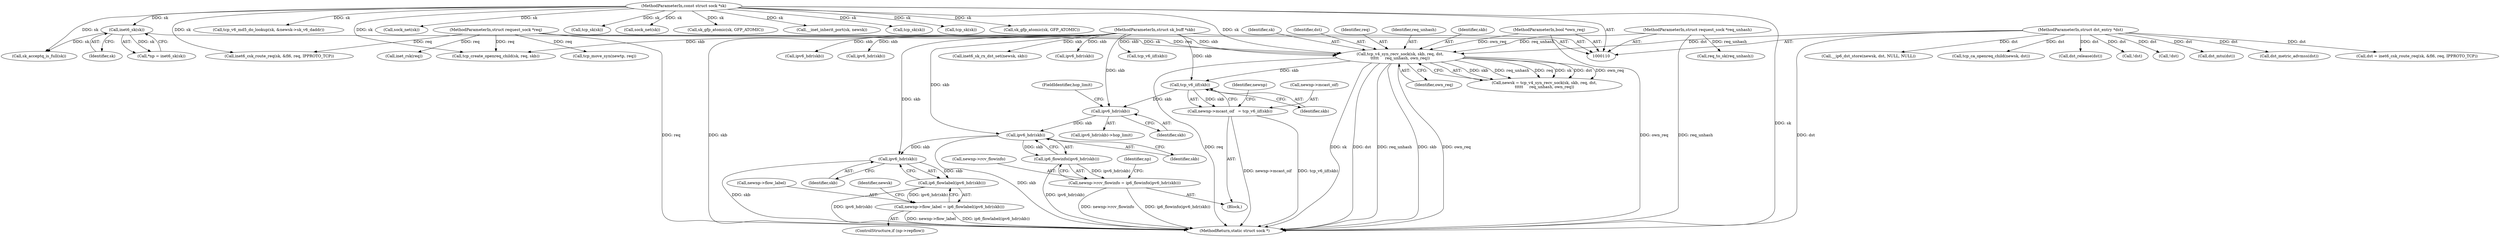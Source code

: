 digraph "0_linux_45f6fad84cc305103b28d73482b344d7f5b76f39_17@pointer" {
"1000234" [label="(Call,tcp_v6_iif(skb))"];
"1000142" [label="(Call,tcp_v4_syn_recv_sock(sk, skb, req, dst,\n\t\t\t\t\t     req_unhash, own_req))"];
"1000123" [label="(Call,inet6_sk(sk))"];
"1000111" [label="(MethodParameterIn,const struct sock *sk)"];
"1000112" [label="(MethodParameterIn,struct sk_buff *skb)"];
"1000113" [label="(MethodParameterIn,struct request_sock *req)"];
"1000114" [label="(MethodParameterIn,struct dst_entry *dst)"];
"1000115" [label="(MethodParameterIn,struct request_sock *req_unhash)"];
"1000116" [label="(MethodParameterIn,bool *own_req)"];
"1000230" [label="(Call,newnp->mcast_oif   = tcp_v6_iif(skb))"];
"1000241" [label="(Call,ipv6_hdr(skb))"];
"1000249" [label="(Call,ipv6_hdr(skb))"];
"1000248" [label="(Call,ip6_flowinfo(ipv6_hdr(skb)))"];
"1000244" [label="(Call,newnp->rcv_flowinfo = ip6_flowinfo(ipv6_hdr(skb)))"];
"1000260" [label="(Call,ipv6_hdr(skb))"];
"1000259" [label="(Call,ip6_flowlabel(ipv6_hdr(skb)))"];
"1000255" [label="(Call,newnp->flow_label = ip6_flowlabel(ipv6_hdr(skb)))"];
"1000646" [label="(MethodReturn,static struct sock *)"];
"1000542" [label="(Call,tcp_v6_md5_do_lookup(sk, &newsk->sk_v6_daddr))"];
"1000238" [label="(Identifier,newnp)"];
"1000240" [label="(Call,ipv6_hdr(skb)->hop_limit)"];
"1000143" [label="(Identifier,sk)"];
"1000309" [label="(Call,__ip6_dst_store(newsk, dst, NULL, NULL))"];
"1000116" [label="(MethodParameterIn,bool *own_req)"];
"1000146" [label="(Identifier,dst)"];
"1000148" [label="(Identifier,own_req)"];
"1000140" [label="(Call,newsk = tcp_v4_syn_recv_sock(sk, skb, req, dst,\n\t\t\t\t\t     req_unhash, own_req))"];
"1000284" [label="(Call,inet6_csk_route_req(sk, &fl6, req, IPPROTO_TCP))"];
"1000248" [label="(Call,ip6_flowinfo(ipv6_hdr(skb)))"];
"1000244" [label="(Call,newnp->rcv_flowinfo = ip6_flowinfo(ipv6_hdr(skb)))"];
"1000139" [label="(Block,)"];
"1000633" [label="(Call,sock_net(sk))"];
"1000124" [label="(Identifier,sk)"];
"1000114" [label="(MethodParameterIn,struct dst_entry *dst)"];
"1000423" [label="(Call,ipv6_hdr(skb))"];
"1000442" [label="(Call,ipv6_hdr(skb))"];
"1000586" [label="(Call,req_to_sk(req_unhash))"];
"1000145" [label="(Identifier,req)"];
"1000111" [label="(MethodParameterIn,const struct sock *sk)"];
"1000275" [label="(Call,sk_acceptq_is_full(sk))"];
"1000234" [label="(Call,tcp_v6_iif(skb))"];
"1000263" [label="(Identifier,newsk)"];
"1000483" [label="(Call,tcp_ca_openreq_child(newsk, dst))"];
"1000256" [label="(Call,newnp->flow_label)"];
"1000142" [label="(Call,tcp_v4_syn_recv_sock(sk, skb, req, dst,\n\t\t\t\t\t     req_unhash, own_req))"];
"1000230" [label="(Call,newnp->mcast_oif   = tcp_v6_iif(skb))"];
"1000520" [label="(Call,tcp_sk(sk))"];
"1000251" [label="(ControlStructure,if (np->repflow))"];
"1000241" [label="(Call,ipv6_hdr(skb))"];
"1000260" [label="(Call,ipv6_hdr(skb))"];
"1000637" [label="(Call,dst_release(dst))"];
"1000641" [label="(Call,sock_net(sk))"];
"1000566" [label="(Call,sk_gfp_atomic(sk, GFP_ATOMIC))"];
"1000571" [label="(Call,__inet_inherit_port(sk, newsk))"];
"1000123" [label="(Call,inet6_sk(sk))"];
"1000592" [label="(Call,tcp_move_syn(newtp, req))"];
"1000279" [label="(Call,!dst)"];
"1000231" [label="(Call,newnp->mcast_oif)"];
"1000272" [label="(Call,inet_rsk(req))"];
"1000243" [label="(FieldIdentifier,hop_limit)"];
"1000259" [label="(Call,ip6_flowlabel(ipv6_hdr(skb)))"];
"1000112" [label="(MethodParameterIn,struct sk_buff *skb)"];
"1000314" [label="(Call,inet6_sk_rx_dst_set(newsk, skb))"];
"1000235" [label="(Identifier,skb)"];
"1000431" [label="(Call,ipv6_hdr(skb))"];
"1000507" [label="(Call,tcp_sk(sk))"];
"1000242" [label="(Identifier,skb)"];
"1000121" [label="(Call,*np = inet6_sk(sk))"];
"1000250" [label="(Identifier,skb)"];
"1000416" [label="(Call,tcp_v6_iif(skb))"];
"1000245" [label="(Call,newnp->rcv_flowinfo)"];
"1000291" [label="(Call,!dst)"];
"1000261" [label="(Identifier,skb)"];
"1000500" [label="(Call,tcp_sk(sk))"];
"1000608" [label="(Call,sk_gfp_atomic(sk, GFP_ATOMIC))"];
"1000488" [label="(Call,dst_mtu(dst))"];
"1000253" [label="(Identifier,np)"];
"1000255" [label="(Call,newnp->flow_label = ip6_flowlabel(ipv6_hdr(skb)))"];
"1000147" [label="(Identifier,req_unhash)"];
"1000296" [label="(Call,tcp_create_openreq_child(sk, req, skb))"];
"1000115" [label="(MethodParameterIn,struct request_sock *req_unhash)"];
"1000144" [label="(Identifier,skb)"];
"1000113" [label="(MethodParameterIn,struct request_sock *req)"];
"1000494" [label="(Call,dst_metric_advmss(dst))"];
"1000282" [label="(Call,dst = inet6_csk_route_req(sk, &fl6, req, IPPROTO_TCP))"];
"1000249" [label="(Call,ipv6_hdr(skb))"];
"1000234" -> "1000230"  [label="AST: "];
"1000234" -> "1000235"  [label="CFG: "];
"1000235" -> "1000234"  [label="AST: "];
"1000230" -> "1000234"  [label="CFG: "];
"1000234" -> "1000230"  [label="DDG: skb"];
"1000142" -> "1000234"  [label="DDG: skb"];
"1000112" -> "1000234"  [label="DDG: skb"];
"1000234" -> "1000241"  [label="DDG: skb"];
"1000142" -> "1000140"  [label="AST: "];
"1000142" -> "1000148"  [label="CFG: "];
"1000143" -> "1000142"  [label="AST: "];
"1000144" -> "1000142"  [label="AST: "];
"1000145" -> "1000142"  [label="AST: "];
"1000146" -> "1000142"  [label="AST: "];
"1000147" -> "1000142"  [label="AST: "];
"1000148" -> "1000142"  [label="AST: "];
"1000140" -> "1000142"  [label="CFG: "];
"1000142" -> "1000646"  [label="DDG: skb"];
"1000142" -> "1000646"  [label="DDG: own_req"];
"1000142" -> "1000646"  [label="DDG: req"];
"1000142" -> "1000646"  [label="DDG: sk"];
"1000142" -> "1000646"  [label="DDG: dst"];
"1000142" -> "1000646"  [label="DDG: req_unhash"];
"1000142" -> "1000140"  [label="DDG: skb"];
"1000142" -> "1000140"  [label="DDG: req_unhash"];
"1000142" -> "1000140"  [label="DDG: req"];
"1000142" -> "1000140"  [label="DDG: sk"];
"1000142" -> "1000140"  [label="DDG: dst"];
"1000142" -> "1000140"  [label="DDG: own_req"];
"1000123" -> "1000142"  [label="DDG: sk"];
"1000111" -> "1000142"  [label="DDG: sk"];
"1000112" -> "1000142"  [label="DDG: skb"];
"1000113" -> "1000142"  [label="DDG: req"];
"1000114" -> "1000142"  [label="DDG: dst"];
"1000115" -> "1000142"  [label="DDG: req_unhash"];
"1000116" -> "1000142"  [label="DDG: own_req"];
"1000123" -> "1000121"  [label="AST: "];
"1000123" -> "1000124"  [label="CFG: "];
"1000124" -> "1000123"  [label="AST: "];
"1000121" -> "1000123"  [label="CFG: "];
"1000123" -> "1000121"  [label="DDG: sk"];
"1000111" -> "1000123"  [label="DDG: sk"];
"1000123" -> "1000275"  [label="DDG: sk"];
"1000111" -> "1000110"  [label="AST: "];
"1000111" -> "1000646"  [label="DDG: sk"];
"1000111" -> "1000275"  [label="DDG: sk"];
"1000111" -> "1000284"  [label="DDG: sk"];
"1000111" -> "1000296"  [label="DDG: sk"];
"1000111" -> "1000500"  [label="DDG: sk"];
"1000111" -> "1000507"  [label="DDG: sk"];
"1000111" -> "1000520"  [label="DDG: sk"];
"1000111" -> "1000542"  [label="DDG: sk"];
"1000111" -> "1000566"  [label="DDG: sk"];
"1000111" -> "1000571"  [label="DDG: sk"];
"1000111" -> "1000608"  [label="DDG: sk"];
"1000111" -> "1000633"  [label="DDG: sk"];
"1000111" -> "1000641"  [label="DDG: sk"];
"1000112" -> "1000110"  [label="AST: "];
"1000112" -> "1000646"  [label="DDG: skb"];
"1000112" -> "1000241"  [label="DDG: skb"];
"1000112" -> "1000249"  [label="DDG: skb"];
"1000112" -> "1000260"  [label="DDG: skb"];
"1000112" -> "1000296"  [label="DDG: skb"];
"1000112" -> "1000314"  [label="DDG: skb"];
"1000112" -> "1000416"  [label="DDG: skb"];
"1000112" -> "1000423"  [label="DDG: skb"];
"1000112" -> "1000431"  [label="DDG: skb"];
"1000112" -> "1000442"  [label="DDG: skb"];
"1000113" -> "1000110"  [label="AST: "];
"1000113" -> "1000646"  [label="DDG: req"];
"1000113" -> "1000272"  [label="DDG: req"];
"1000113" -> "1000284"  [label="DDG: req"];
"1000113" -> "1000296"  [label="DDG: req"];
"1000113" -> "1000592"  [label="DDG: req"];
"1000114" -> "1000110"  [label="AST: "];
"1000114" -> "1000646"  [label="DDG: dst"];
"1000114" -> "1000279"  [label="DDG: dst"];
"1000114" -> "1000282"  [label="DDG: dst"];
"1000114" -> "1000291"  [label="DDG: dst"];
"1000114" -> "1000309"  [label="DDG: dst"];
"1000114" -> "1000483"  [label="DDG: dst"];
"1000114" -> "1000488"  [label="DDG: dst"];
"1000114" -> "1000494"  [label="DDG: dst"];
"1000114" -> "1000637"  [label="DDG: dst"];
"1000115" -> "1000110"  [label="AST: "];
"1000115" -> "1000646"  [label="DDG: req_unhash"];
"1000115" -> "1000586"  [label="DDG: req_unhash"];
"1000116" -> "1000110"  [label="AST: "];
"1000116" -> "1000646"  [label="DDG: own_req"];
"1000230" -> "1000139"  [label="AST: "];
"1000231" -> "1000230"  [label="AST: "];
"1000238" -> "1000230"  [label="CFG: "];
"1000230" -> "1000646"  [label="DDG: newnp->mcast_oif"];
"1000230" -> "1000646"  [label="DDG: tcp_v6_iif(skb)"];
"1000241" -> "1000240"  [label="AST: "];
"1000241" -> "1000242"  [label="CFG: "];
"1000242" -> "1000241"  [label="AST: "];
"1000243" -> "1000241"  [label="CFG: "];
"1000241" -> "1000249"  [label="DDG: skb"];
"1000249" -> "1000248"  [label="AST: "];
"1000249" -> "1000250"  [label="CFG: "];
"1000250" -> "1000249"  [label="AST: "];
"1000248" -> "1000249"  [label="CFG: "];
"1000249" -> "1000646"  [label="DDG: skb"];
"1000249" -> "1000248"  [label="DDG: skb"];
"1000249" -> "1000260"  [label="DDG: skb"];
"1000248" -> "1000244"  [label="AST: "];
"1000244" -> "1000248"  [label="CFG: "];
"1000248" -> "1000646"  [label="DDG: ipv6_hdr(skb)"];
"1000248" -> "1000244"  [label="DDG: ipv6_hdr(skb)"];
"1000244" -> "1000139"  [label="AST: "];
"1000245" -> "1000244"  [label="AST: "];
"1000253" -> "1000244"  [label="CFG: "];
"1000244" -> "1000646"  [label="DDG: ip6_flowinfo(ipv6_hdr(skb))"];
"1000244" -> "1000646"  [label="DDG: newnp->rcv_flowinfo"];
"1000260" -> "1000259"  [label="AST: "];
"1000260" -> "1000261"  [label="CFG: "];
"1000261" -> "1000260"  [label="AST: "];
"1000259" -> "1000260"  [label="CFG: "];
"1000260" -> "1000646"  [label="DDG: skb"];
"1000260" -> "1000259"  [label="DDG: skb"];
"1000259" -> "1000255"  [label="AST: "];
"1000255" -> "1000259"  [label="CFG: "];
"1000259" -> "1000646"  [label="DDG: ipv6_hdr(skb)"];
"1000259" -> "1000255"  [label="DDG: ipv6_hdr(skb)"];
"1000255" -> "1000251"  [label="AST: "];
"1000256" -> "1000255"  [label="AST: "];
"1000263" -> "1000255"  [label="CFG: "];
"1000255" -> "1000646"  [label="DDG: ip6_flowlabel(ipv6_hdr(skb))"];
"1000255" -> "1000646"  [label="DDG: newnp->flow_label"];
}
